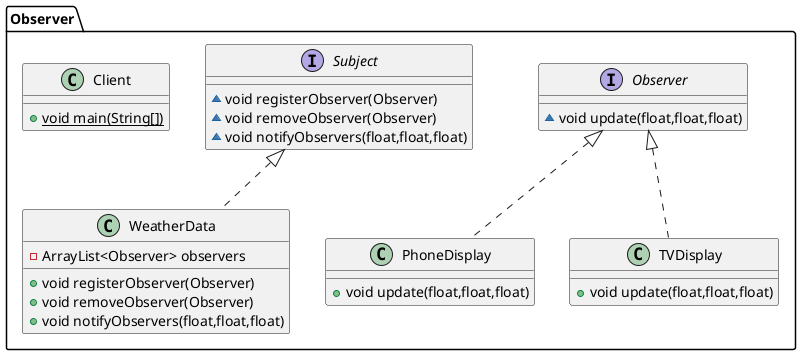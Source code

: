 @startuml
interface Observer.Observer {
~ void update(float,float,float)
}

class Observer.WeatherData {
- ArrayList<Observer> observers
+ void registerObserver(Observer)
+ void removeObserver(Observer)
+ void notifyObservers(float,float,float)
}


interface Observer.Subject {
~ void registerObserver(Observer)
~ void removeObserver(Observer)
~ void notifyObservers(float,float,float)
}

class Observer.PhoneDisplay {
+ void update(float,float,float)
}

class Observer.TVDisplay {
+ void update(float,float,float)
}

class Observer.Client {
+ {static} void main(String[])
}



Observer.Subject <|.. Observer.WeatherData
Observer.Observer <|.. Observer.PhoneDisplay
Observer.Observer <|.. Observer.TVDisplay
@enduml